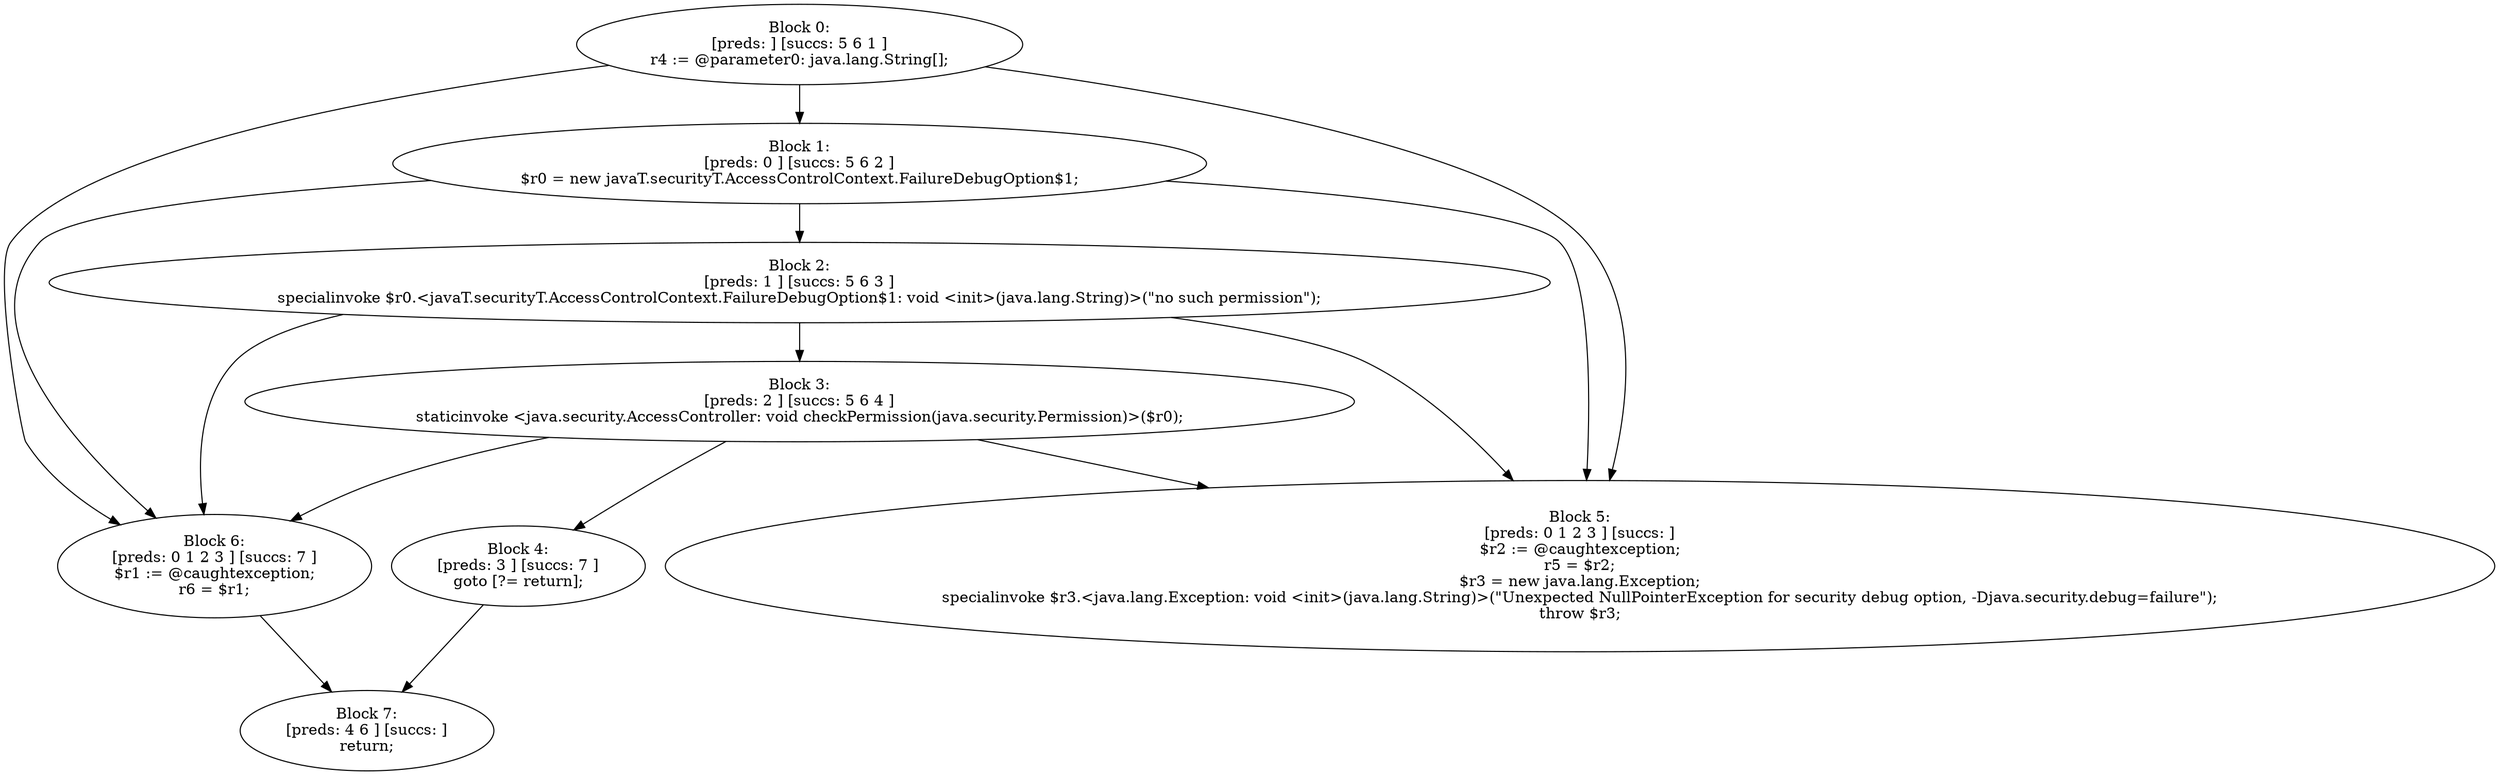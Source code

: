 digraph "unitGraph" {
    "Block 0:
[preds: ] [succs: 5 6 1 ]
r4 := @parameter0: java.lang.String[];
"
    "Block 1:
[preds: 0 ] [succs: 5 6 2 ]
$r0 = new javaT.securityT.AccessControlContext.FailureDebugOption$1;
"
    "Block 2:
[preds: 1 ] [succs: 5 6 3 ]
specialinvoke $r0.<javaT.securityT.AccessControlContext.FailureDebugOption$1: void <init>(java.lang.String)>(\"no such permission\");
"
    "Block 3:
[preds: 2 ] [succs: 5 6 4 ]
staticinvoke <java.security.AccessController: void checkPermission(java.security.Permission)>($r0);
"
    "Block 4:
[preds: 3 ] [succs: 7 ]
goto [?= return];
"
    "Block 5:
[preds: 0 1 2 3 ] [succs: ]
$r2 := @caughtexception;
r5 = $r2;
$r3 = new java.lang.Exception;
specialinvoke $r3.<java.lang.Exception: void <init>(java.lang.String)>(\"Unexpected NullPointerException for security debug option, -Djava.security.debug=failure\");
throw $r3;
"
    "Block 6:
[preds: 0 1 2 3 ] [succs: 7 ]
$r1 := @caughtexception;
r6 = $r1;
"
    "Block 7:
[preds: 4 6 ] [succs: ]
return;
"
    "Block 0:
[preds: ] [succs: 5 6 1 ]
r4 := @parameter0: java.lang.String[];
"->"Block 5:
[preds: 0 1 2 3 ] [succs: ]
$r2 := @caughtexception;
r5 = $r2;
$r3 = new java.lang.Exception;
specialinvoke $r3.<java.lang.Exception: void <init>(java.lang.String)>(\"Unexpected NullPointerException for security debug option, -Djava.security.debug=failure\");
throw $r3;
";
    "Block 0:
[preds: ] [succs: 5 6 1 ]
r4 := @parameter0: java.lang.String[];
"->"Block 6:
[preds: 0 1 2 3 ] [succs: 7 ]
$r1 := @caughtexception;
r6 = $r1;
";
    "Block 0:
[preds: ] [succs: 5 6 1 ]
r4 := @parameter0: java.lang.String[];
"->"Block 1:
[preds: 0 ] [succs: 5 6 2 ]
$r0 = new javaT.securityT.AccessControlContext.FailureDebugOption$1;
";
    "Block 1:
[preds: 0 ] [succs: 5 6 2 ]
$r0 = new javaT.securityT.AccessControlContext.FailureDebugOption$1;
"->"Block 5:
[preds: 0 1 2 3 ] [succs: ]
$r2 := @caughtexception;
r5 = $r2;
$r3 = new java.lang.Exception;
specialinvoke $r3.<java.lang.Exception: void <init>(java.lang.String)>(\"Unexpected NullPointerException for security debug option, -Djava.security.debug=failure\");
throw $r3;
";
    "Block 1:
[preds: 0 ] [succs: 5 6 2 ]
$r0 = new javaT.securityT.AccessControlContext.FailureDebugOption$1;
"->"Block 6:
[preds: 0 1 2 3 ] [succs: 7 ]
$r1 := @caughtexception;
r6 = $r1;
";
    "Block 1:
[preds: 0 ] [succs: 5 6 2 ]
$r0 = new javaT.securityT.AccessControlContext.FailureDebugOption$1;
"->"Block 2:
[preds: 1 ] [succs: 5 6 3 ]
specialinvoke $r0.<javaT.securityT.AccessControlContext.FailureDebugOption$1: void <init>(java.lang.String)>(\"no such permission\");
";
    "Block 2:
[preds: 1 ] [succs: 5 6 3 ]
specialinvoke $r0.<javaT.securityT.AccessControlContext.FailureDebugOption$1: void <init>(java.lang.String)>(\"no such permission\");
"->"Block 5:
[preds: 0 1 2 3 ] [succs: ]
$r2 := @caughtexception;
r5 = $r2;
$r3 = new java.lang.Exception;
specialinvoke $r3.<java.lang.Exception: void <init>(java.lang.String)>(\"Unexpected NullPointerException for security debug option, -Djava.security.debug=failure\");
throw $r3;
";
    "Block 2:
[preds: 1 ] [succs: 5 6 3 ]
specialinvoke $r0.<javaT.securityT.AccessControlContext.FailureDebugOption$1: void <init>(java.lang.String)>(\"no such permission\");
"->"Block 6:
[preds: 0 1 2 3 ] [succs: 7 ]
$r1 := @caughtexception;
r6 = $r1;
";
    "Block 2:
[preds: 1 ] [succs: 5 6 3 ]
specialinvoke $r0.<javaT.securityT.AccessControlContext.FailureDebugOption$1: void <init>(java.lang.String)>(\"no such permission\");
"->"Block 3:
[preds: 2 ] [succs: 5 6 4 ]
staticinvoke <java.security.AccessController: void checkPermission(java.security.Permission)>($r0);
";
    "Block 3:
[preds: 2 ] [succs: 5 6 4 ]
staticinvoke <java.security.AccessController: void checkPermission(java.security.Permission)>($r0);
"->"Block 5:
[preds: 0 1 2 3 ] [succs: ]
$r2 := @caughtexception;
r5 = $r2;
$r3 = new java.lang.Exception;
specialinvoke $r3.<java.lang.Exception: void <init>(java.lang.String)>(\"Unexpected NullPointerException for security debug option, -Djava.security.debug=failure\");
throw $r3;
";
    "Block 3:
[preds: 2 ] [succs: 5 6 4 ]
staticinvoke <java.security.AccessController: void checkPermission(java.security.Permission)>($r0);
"->"Block 6:
[preds: 0 1 2 3 ] [succs: 7 ]
$r1 := @caughtexception;
r6 = $r1;
";
    "Block 3:
[preds: 2 ] [succs: 5 6 4 ]
staticinvoke <java.security.AccessController: void checkPermission(java.security.Permission)>($r0);
"->"Block 4:
[preds: 3 ] [succs: 7 ]
goto [?= return];
";
    "Block 4:
[preds: 3 ] [succs: 7 ]
goto [?= return];
"->"Block 7:
[preds: 4 6 ] [succs: ]
return;
";
    "Block 6:
[preds: 0 1 2 3 ] [succs: 7 ]
$r1 := @caughtexception;
r6 = $r1;
"->"Block 7:
[preds: 4 6 ] [succs: ]
return;
";
}
